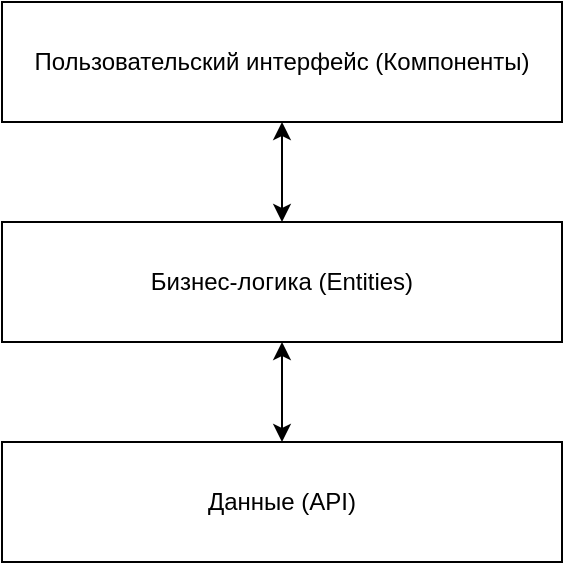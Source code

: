 <mxfile version="16.4.3" type="github">
  <diagram id="BF9KEsjJ5s4kUx57CTs8" name="Page-1">
    <mxGraphModel dx="1107" dy="1040" grid="1" gridSize="10" guides="1" tooltips="1" connect="1" arrows="1" fold="1" page="1" pageScale="1" pageWidth="827" pageHeight="1169" math="0" shadow="0">
      <root>
        <mxCell id="0" />
        <mxCell id="1" parent="0" />
        <mxCell id="gkYRsQwrLpy73xuWs0zi-1" value="Пользовательский интерфейс (Компоненты)" style="rounded=0;whiteSpace=wrap;html=1;" vertex="1" parent="1">
          <mxGeometry x="280" y="310" width="280" height="60" as="geometry" />
        </mxCell>
        <mxCell id="gkYRsQwrLpy73xuWs0zi-2" value="Бизнес-логика (Entities)" style="rounded=0;whiteSpace=wrap;html=1;" vertex="1" parent="1">
          <mxGeometry x="280" y="420" width="280" height="60" as="geometry" />
        </mxCell>
        <mxCell id="gkYRsQwrLpy73xuWs0zi-3" value="Данные (API)" style="rounded=0;whiteSpace=wrap;html=1;" vertex="1" parent="1">
          <mxGeometry x="280" y="530" width="280" height="60" as="geometry" />
        </mxCell>
        <mxCell id="gkYRsQwrLpy73xuWs0zi-5" value="" style="endArrow=classic;startArrow=classic;html=1;rounded=0;entryX=0.5;entryY=1;entryDx=0;entryDy=0;exitX=0.5;exitY=0;exitDx=0;exitDy=0;" edge="1" parent="1" source="gkYRsQwrLpy73xuWs0zi-3" target="gkYRsQwrLpy73xuWs0zi-2">
          <mxGeometry width="50" height="50" relative="1" as="geometry">
            <mxPoint x="390" y="550" as="sourcePoint" />
            <mxPoint x="440" y="500" as="targetPoint" />
          </mxGeometry>
        </mxCell>
        <mxCell id="gkYRsQwrLpy73xuWs0zi-13" value="" style="endArrow=classic;startArrow=classic;html=1;rounded=0;exitX=0.5;exitY=0;exitDx=0;exitDy=0;" edge="1" parent="1" source="gkYRsQwrLpy73xuWs0zi-2" target="gkYRsQwrLpy73xuWs0zi-1">
          <mxGeometry width="50" height="50" relative="1" as="geometry">
            <mxPoint x="420" y="420" as="sourcePoint" />
            <mxPoint x="470" y="370" as="targetPoint" />
          </mxGeometry>
        </mxCell>
      </root>
    </mxGraphModel>
  </diagram>
</mxfile>
